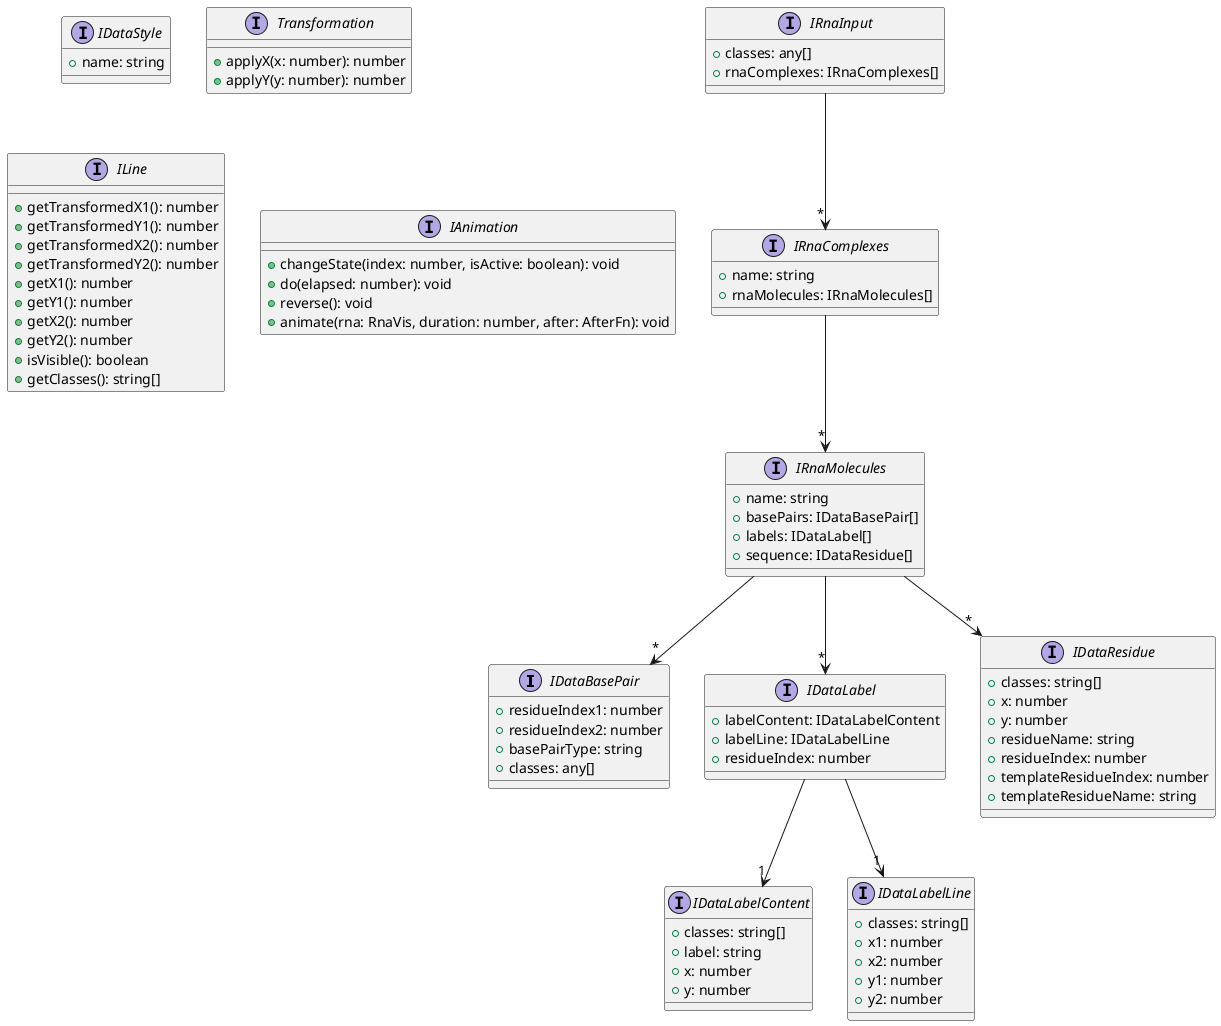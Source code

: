 @startuml
interface IDataBasePair {
    +residueIndex1: number
    +residueIndex2: number
    +basePairType: string
    +classes: any[]
}
interface IDataLabel {
    +labelContent: IDataLabelContent
    +labelLine: IDataLabelLine
    +residueIndex: number
}
interface IDataLabelContent {
    +classes: string[]
    +label: string
    +x: number
    +y: number
}
interface IDataLabelLine {
    +classes: string[]
    +x1: number
    +x2: number
    +y1: number
    +y2: number
}
interface IDataResidue {
    +classes: string[]
    +x: number
    +y: number
    +residueName: string
    +residueIndex: number
    +templateResidueIndex: number
    +templateResidueName: string
}
interface IRnaComplexes {
    +name: string
    +rnaMolecules: IRnaMolecules[]
}
interface IRnaMolecules {
    +name: string
    +basePairs: IDataBasePair[]
    +labels: IDataLabel[]
    +sequence: IDataResidue[]
}
interface IRnaInput {
    +classes: any[]
    +rnaComplexes: IRnaComplexes[]
}
interface IDataStyle {
    +name: string
}
interface Transformation {
    +applyX(x: number): number
    +applyY(y: number): number
}
interface ILine {
    +getTransformedX1(): number
    +getTransformedY1(): number
    +getTransformedX2(): number
    +getTransformedY2(): number
    +getX1(): number
    +getY1(): number
    +getX2(): number
    +getY2(): number
    +isVisible(): boolean
    +getClasses(): string[]
}
interface IAnimation {
    +changeState(index: number, isActive: boolean): void
    +do(elapsed: number): void
    +reverse(): void
    +animate(rna: RnaVis, duration: number, after: AfterFn): void
}
IDataLabel --> "1" IDataLabelContent
IDataLabel --> "1" IDataLabelLine
IRnaComplexes --> "*" IRnaMolecules
IRnaMolecules --> "*" IDataBasePair
IRnaMolecules --> "*" IDataLabel
IRnaMolecules --> "*" IDataResidue
IRnaInput --> "*" IRnaComplexes
@enduml